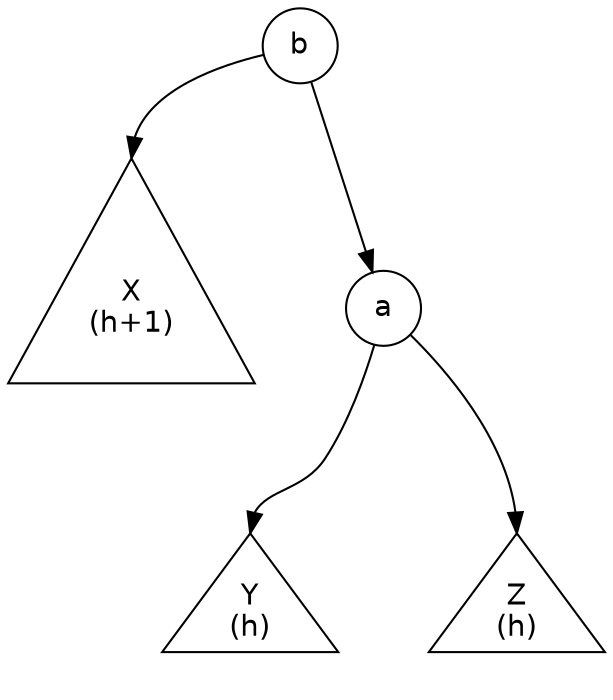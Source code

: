 digraph G {
	graph [fontname = "Helvetica"];
	node [fontname = "Helvetica",shape=circle];
	edge [fontname = "Helvetica"];

	X [shape=triangle,label="X\n(h+1)",height=2];
	Y [shape=triangle,label="Y\n(h)",height=1];
	Z [shape=triangle,label="Z\n(h)",height=1];

	b -> X:n;
	mb [label="", width=0.1, style=invis];
	b -> mb [style=invis];
	b -> a;
	{rank=same X -> mb -> a [style=invis]};

	a -> Y:n;
	ma [label="", width=0.1, style=invis];
	a -> ma [style=invis];
	a -> Z:n;
	{rank=same Y -> ma -> Z [style=invis]};
}
